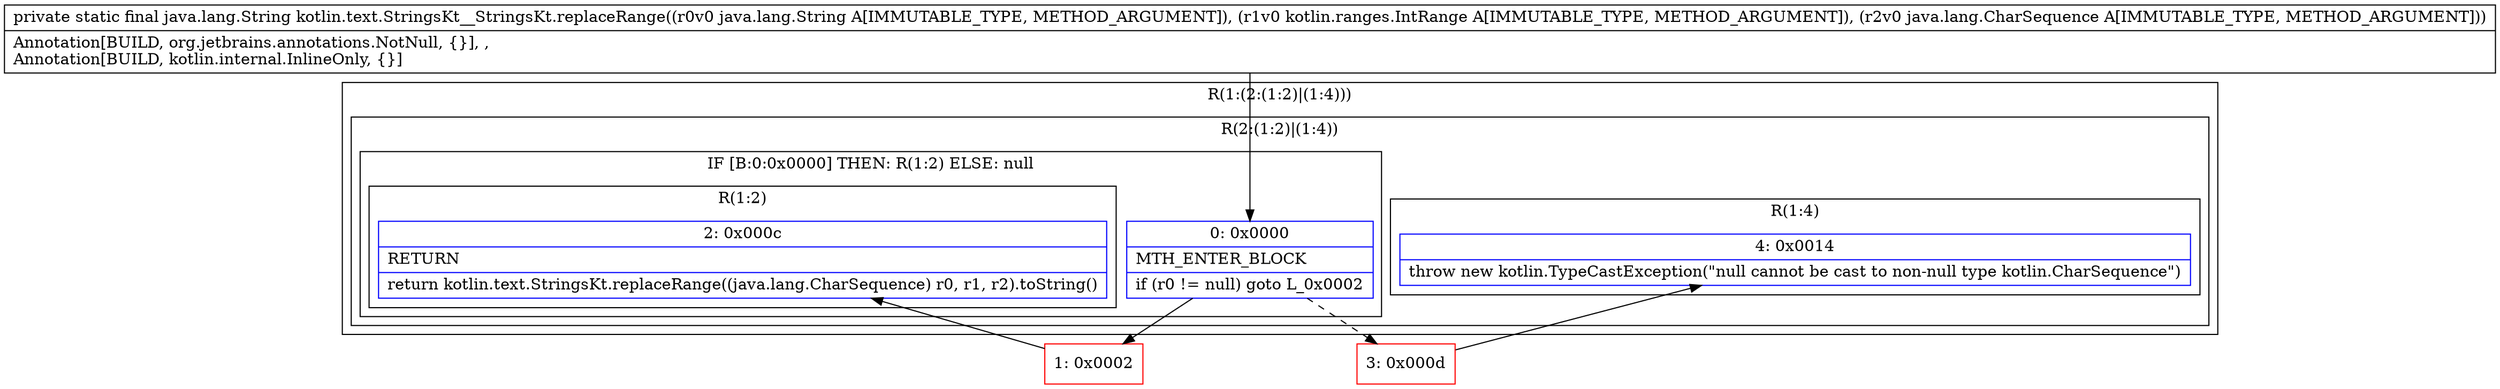 digraph "CFG forkotlin.text.StringsKt__StringsKt.replaceRange(Ljava\/lang\/String;Lkotlin\/ranges\/IntRange;Ljava\/lang\/CharSequence;)Ljava\/lang\/String;" {
subgraph cluster_Region_751706009 {
label = "R(1:(2:(1:2)|(1:4)))";
node [shape=record,color=blue];
subgraph cluster_Region_314754486 {
label = "R(2:(1:2)|(1:4))";
node [shape=record,color=blue];
subgraph cluster_IfRegion_1756010322 {
label = "IF [B:0:0x0000] THEN: R(1:2) ELSE: null";
node [shape=record,color=blue];
Node_0 [shape=record,label="{0\:\ 0x0000|MTH_ENTER_BLOCK\l|if (r0 != null) goto L_0x0002\l}"];
subgraph cluster_Region_1488495954 {
label = "R(1:2)";
node [shape=record,color=blue];
Node_2 [shape=record,label="{2\:\ 0x000c|RETURN\l|return kotlin.text.StringsKt.replaceRange((java.lang.CharSequence) r0, r1, r2).toString()\l}"];
}
}
subgraph cluster_Region_72764171 {
label = "R(1:4)";
node [shape=record,color=blue];
Node_4 [shape=record,label="{4\:\ 0x0014|throw new kotlin.TypeCastException(\"null cannot be cast to non\-null type kotlin.CharSequence\")\l}"];
}
}
}
Node_1 [shape=record,color=red,label="{1\:\ 0x0002}"];
Node_3 [shape=record,color=red,label="{3\:\ 0x000d}"];
MethodNode[shape=record,label="{private static final java.lang.String kotlin.text.StringsKt__StringsKt.replaceRange((r0v0 java.lang.String A[IMMUTABLE_TYPE, METHOD_ARGUMENT]), (r1v0 kotlin.ranges.IntRange A[IMMUTABLE_TYPE, METHOD_ARGUMENT]), (r2v0 java.lang.CharSequence A[IMMUTABLE_TYPE, METHOD_ARGUMENT]))  | Annotation[BUILD, org.jetbrains.annotations.NotNull, \{\}], , \lAnnotation[BUILD, kotlin.internal.InlineOnly, \{\}]\l}"];
MethodNode -> Node_0;
Node_0 -> Node_1;
Node_0 -> Node_3[style=dashed];
Node_1 -> Node_2;
Node_3 -> Node_4;
}

